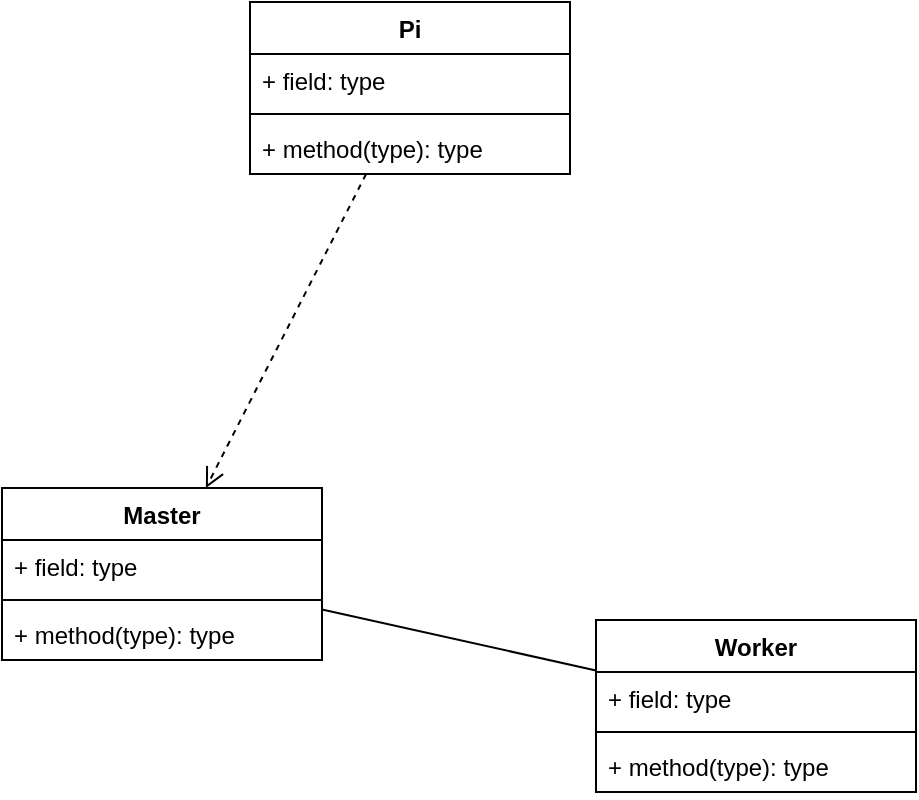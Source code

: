 <mxfile version="24.9.3">
  <diagram id="LcQ8z8xJsT4CY_18DoSu" name="Page-1">
    <mxGraphModel dx="472" dy="1221" grid="0" gridSize="10" guides="1" tooltips="1" connect="1" arrows="1" fold="1" page="0" pageScale="1" pageWidth="827" pageHeight="1169" math="0" shadow="0">
      <root>
        <mxCell id="0" />
        <mxCell id="1" parent="0" />
        <mxCell id="lHy0YBDO8YM954rTi2P--1" value="Pi" style="swimlane;fontStyle=1;align=center;verticalAlign=top;childLayout=stackLayout;horizontal=1;startSize=26;horizontalStack=0;resizeParent=1;resizeParentMax=0;resizeLast=0;collapsible=1;marginBottom=0;whiteSpace=wrap;html=1;" vertex="1" parent="1">
          <mxGeometry x="249" y="-252" width="160" height="86" as="geometry" />
        </mxCell>
        <mxCell id="lHy0YBDO8YM954rTi2P--2" value="+ field: type" style="text;strokeColor=none;fillColor=none;align=left;verticalAlign=top;spacingLeft=4;spacingRight=4;overflow=hidden;rotatable=0;points=[[0,0.5],[1,0.5]];portConstraint=eastwest;whiteSpace=wrap;html=1;" vertex="1" parent="lHy0YBDO8YM954rTi2P--1">
          <mxGeometry y="26" width="160" height="26" as="geometry" />
        </mxCell>
        <mxCell id="lHy0YBDO8YM954rTi2P--3" value="" style="line;strokeWidth=1;fillColor=none;align=left;verticalAlign=middle;spacingTop=-1;spacingLeft=3;spacingRight=3;rotatable=0;labelPosition=right;points=[];portConstraint=eastwest;strokeColor=inherit;" vertex="1" parent="lHy0YBDO8YM954rTi2P--1">
          <mxGeometry y="52" width="160" height="8" as="geometry" />
        </mxCell>
        <mxCell id="lHy0YBDO8YM954rTi2P--4" value="+ method(type): type" style="text;strokeColor=none;fillColor=none;align=left;verticalAlign=top;spacingLeft=4;spacingRight=4;overflow=hidden;rotatable=0;points=[[0,0.5],[1,0.5]];portConstraint=eastwest;whiteSpace=wrap;html=1;" vertex="1" parent="lHy0YBDO8YM954rTi2P--1">
          <mxGeometry y="60" width="160" height="26" as="geometry" />
        </mxCell>
        <mxCell id="lHy0YBDO8YM954rTi2P--5" value="Master" style="swimlane;fontStyle=1;align=center;verticalAlign=top;childLayout=stackLayout;horizontal=1;startSize=26;horizontalStack=0;resizeParent=1;resizeParentMax=0;resizeLast=0;collapsible=1;marginBottom=0;whiteSpace=wrap;html=1;" vertex="1" parent="1">
          <mxGeometry x="125" y="-9" width="160" height="86" as="geometry" />
        </mxCell>
        <mxCell id="lHy0YBDO8YM954rTi2P--6" value="+ field: type" style="text;strokeColor=none;fillColor=none;align=left;verticalAlign=top;spacingLeft=4;spacingRight=4;overflow=hidden;rotatable=0;points=[[0,0.5],[1,0.5]];portConstraint=eastwest;whiteSpace=wrap;html=1;" vertex="1" parent="lHy0YBDO8YM954rTi2P--5">
          <mxGeometry y="26" width="160" height="26" as="geometry" />
        </mxCell>
        <mxCell id="lHy0YBDO8YM954rTi2P--7" value="" style="line;strokeWidth=1;fillColor=none;align=left;verticalAlign=middle;spacingTop=-1;spacingLeft=3;spacingRight=3;rotatable=0;labelPosition=right;points=[];portConstraint=eastwest;strokeColor=inherit;" vertex="1" parent="lHy0YBDO8YM954rTi2P--5">
          <mxGeometry y="52" width="160" height="8" as="geometry" />
        </mxCell>
        <mxCell id="lHy0YBDO8YM954rTi2P--8" value="+ method(type): type" style="text;strokeColor=none;fillColor=none;align=left;verticalAlign=top;spacingLeft=4;spacingRight=4;overflow=hidden;rotatable=0;points=[[0,0.5],[1,0.5]];portConstraint=eastwest;whiteSpace=wrap;html=1;" vertex="1" parent="lHy0YBDO8YM954rTi2P--5">
          <mxGeometry y="60" width="160" height="26" as="geometry" />
        </mxCell>
        <mxCell id="lHy0YBDO8YM954rTi2P--9" value="Worker" style="swimlane;fontStyle=1;align=center;verticalAlign=top;childLayout=stackLayout;horizontal=1;startSize=26;horizontalStack=0;resizeParent=1;resizeParentMax=0;resizeLast=0;collapsible=1;marginBottom=0;whiteSpace=wrap;html=1;" vertex="1" parent="1">
          <mxGeometry x="422" y="57" width="160" height="86" as="geometry" />
        </mxCell>
        <mxCell id="lHy0YBDO8YM954rTi2P--10" value="+ field: type" style="text;strokeColor=none;fillColor=none;align=left;verticalAlign=top;spacingLeft=4;spacingRight=4;overflow=hidden;rotatable=0;points=[[0,0.5],[1,0.5]];portConstraint=eastwest;whiteSpace=wrap;html=1;" vertex="1" parent="lHy0YBDO8YM954rTi2P--9">
          <mxGeometry y="26" width="160" height="26" as="geometry" />
        </mxCell>
        <mxCell id="lHy0YBDO8YM954rTi2P--11" value="" style="line;strokeWidth=1;fillColor=none;align=left;verticalAlign=middle;spacingTop=-1;spacingLeft=3;spacingRight=3;rotatable=0;labelPosition=right;points=[];portConstraint=eastwest;strokeColor=inherit;" vertex="1" parent="lHy0YBDO8YM954rTi2P--9">
          <mxGeometry y="52" width="160" height="8" as="geometry" />
        </mxCell>
        <mxCell id="lHy0YBDO8YM954rTi2P--12" value="+ method(type): type" style="text;strokeColor=none;fillColor=none;align=left;verticalAlign=top;spacingLeft=4;spacingRight=4;overflow=hidden;rotatable=0;points=[[0,0.5],[1,0.5]];portConstraint=eastwest;whiteSpace=wrap;html=1;" vertex="1" parent="lHy0YBDO8YM954rTi2P--9">
          <mxGeometry y="60" width="160" height="26" as="geometry" />
        </mxCell>
        <mxCell id="lHy0YBDO8YM954rTi2P--13" value="" style="endArrow=open;html=1;rounded=0;fontSize=12;startSize=8;endSize=8;curved=1;endFill=0;dashed=1;" edge="1" parent="1" source="lHy0YBDO8YM954rTi2P--1" target="lHy0YBDO8YM954rTi2P--5">
          <mxGeometry width="50" height="50" relative="1" as="geometry">
            <mxPoint x="108" y="-153" as="sourcePoint" />
            <mxPoint x="158" y="-203" as="targetPoint" />
          </mxGeometry>
        </mxCell>
        <mxCell id="lHy0YBDO8YM954rTi2P--15" value="" style="endArrow=none;html=1;rounded=0;fontSize=12;startSize=8;endSize=8;curved=1;endFill=0;strokeColor=default;" edge="1" parent="1" source="lHy0YBDO8YM954rTi2P--5" target="lHy0YBDO8YM954rTi2P--9">
          <mxGeometry width="50" height="50" relative="1" as="geometry">
            <mxPoint x="345" y="31" as="sourcePoint" />
            <mxPoint x="395" y="-19" as="targetPoint" />
          </mxGeometry>
        </mxCell>
      </root>
    </mxGraphModel>
  </diagram>
</mxfile>
